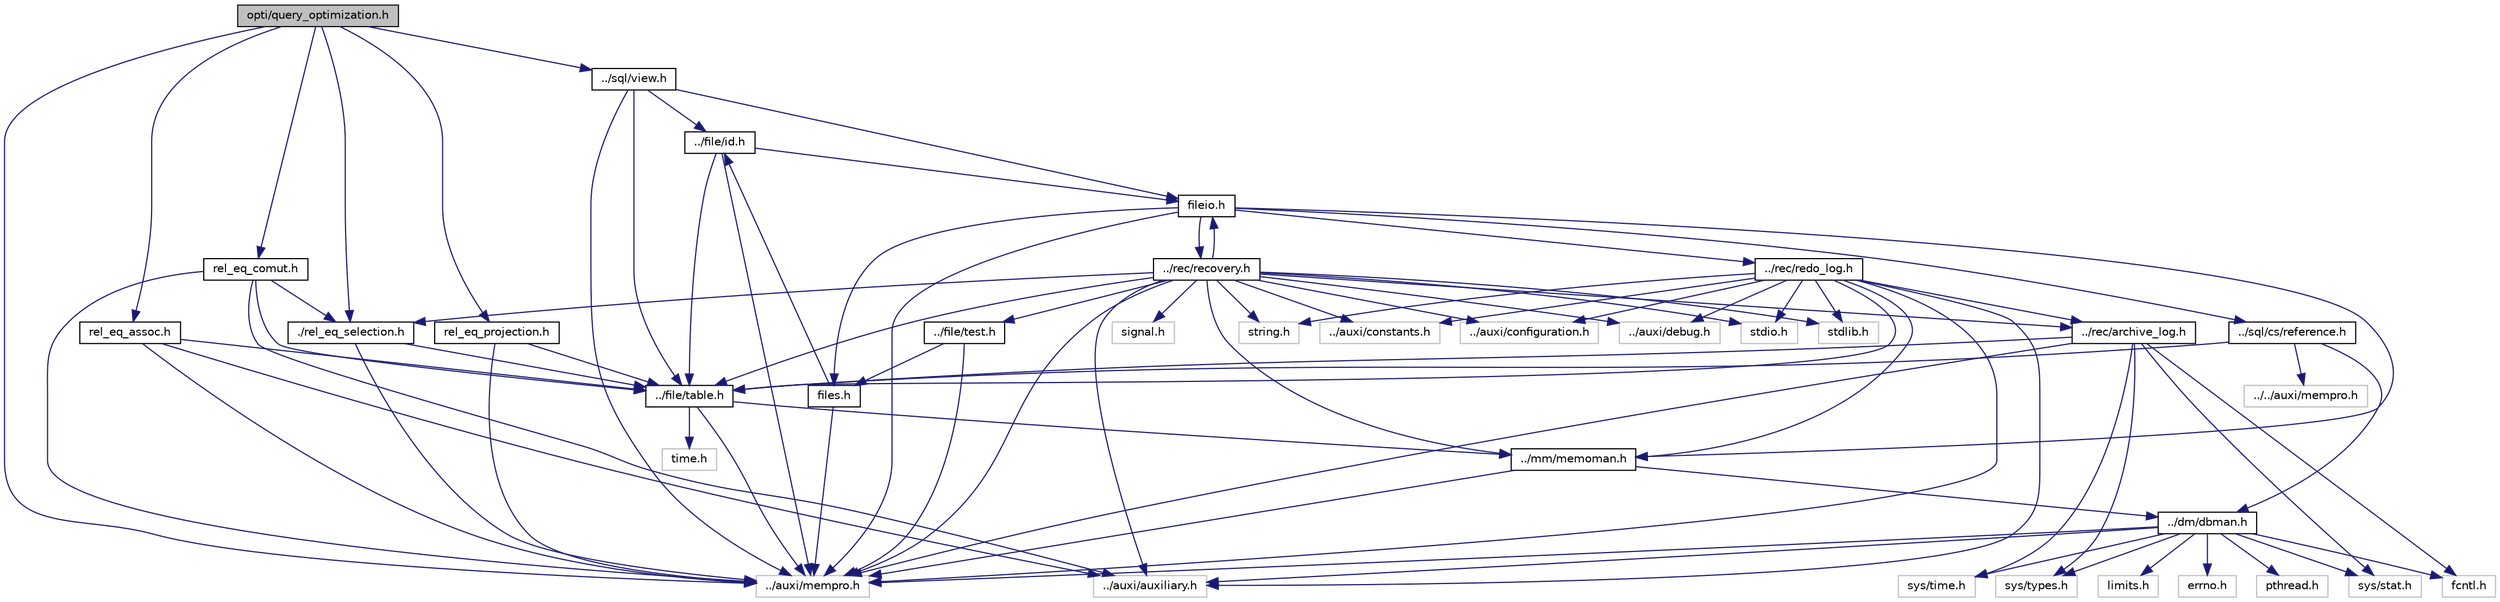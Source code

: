 digraph "opti/query_optimization.h"
{
  bgcolor="transparent";
  edge [fontname="Helvetica",fontsize="10",labelfontname="Helvetica",labelfontsize="10"];
  node [fontname="Helvetica",fontsize="10",shape=record];
  Node1 [label="opti/query_optimization.h",height=0.2,width=0.4,color="black", fillcolor="grey75", style="filled" fontcolor="black"];
  Node1 -> Node2 [color="midnightblue",fontsize="10",style="solid"];
  Node2 [label="rel_eq_comut.h",height=0.2,width=0.4,color="black",URL="$rel__eq__comut_8h.html"];
  Node2 -> Node3 [color="midnightblue",fontsize="10",style="solid"];
  Node3 [label="../file/table.h",height=0.2,width=0.4,color="black",URL="$table_8h.html"];
  Node3 -> Node4 [color="midnightblue",fontsize="10",style="solid"];
  Node4 [label="../mm/memoman.h",height=0.2,width=0.4,color="black",URL="$memoman_8h.html"];
  Node4 -> Node5 [color="midnightblue",fontsize="10",style="solid"];
  Node5 [label="../dm/dbman.h",height=0.2,width=0.4,color="black",URL="$dbman_8h.html"];
  Node5 -> Node6 [color="midnightblue",fontsize="10",style="solid"];
  Node6 [label="../auxi/auxiliary.h",height=0.2,width=0.4,color="grey75"];
  Node5 -> Node7 [color="midnightblue",fontsize="10",style="solid"];
  Node7 [label="errno.h",height=0.2,width=0.4,color="grey75"];
  Node5 -> Node8 [color="midnightblue",fontsize="10",style="solid"];
  Node8 [label="pthread.h",height=0.2,width=0.4,color="grey75"];
  Node5 -> Node9 [color="midnightblue",fontsize="10",style="solid"];
  Node9 [label="sys/time.h",height=0.2,width=0.4,color="grey75"];
  Node5 -> Node10 [color="midnightblue",fontsize="10",style="solid"];
  Node10 [label="sys/types.h",height=0.2,width=0.4,color="grey75"];
  Node5 -> Node11 [color="midnightblue",fontsize="10",style="solid"];
  Node11 [label="sys/stat.h",height=0.2,width=0.4,color="grey75"];
  Node5 -> Node12 [color="midnightblue",fontsize="10",style="solid"];
  Node12 [label="fcntl.h",height=0.2,width=0.4,color="grey75"];
  Node5 -> Node13 [color="midnightblue",fontsize="10",style="solid"];
  Node13 [label="../auxi/mempro.h",height=0.2,width=0.4,color="grey75"];
  Node5 -> Node14 [color="midnightblue",fontsize="10",style="solid"];
  Node14 [label="limits.h",height=0.2,width=0.4,color="grey75"];
  Node4 -> Node13 [color="midnightblue",fontsize="10",style="solid"];
  Node3 -> Node13 [color="midnightblue",fontsize="10",style="solid"];
  Node3 -> Node15 [color="midnightblue",fontsize="10",style="solid"];
  Node15 [label="time.h",height=0.2,width=0.4,color="grey75"];
  Node2 -> Node16 [color="midnightblue",fontsize="10",style="solid"];
  Node16 [label="./rel_eq_selection.h",height=0.2,width=0.4,color="black",URL="$rel__eq__selection_8h.html"];
  Node16 -> Node3 [color="midnightblue",fontsize="10",style="solid"];
  Node16 -> Node13 [color="midnightblue",fontsize="10",style="solid"];
  Node2 -> Node13 [color="midnightblue",fontsize="10",style="solid"];
  Node2 -> Node6 [color="midnightblue",fontsize="10",style="solid"];
  Node1 -> Node17 [color="midnightblue",fontsize="10",style="solid"];
  Node17 [label="rel_eq_assoc.h",height=0.2,width=0.4,color="black",URL="$rel__eq__assoc_8h.html"];
  Node17 -> Node3 [color="midnightblue",fontsize="10",style="solid"];
  Node17 -> Node13 [color="midnightblue",fontsize="10",style="solid"];
  Node17 -> Node6 [color="midnightblue",fontsize="10",style="solid"];
  Node1 -> Node18 [color="midnightblue",fontsize="10",style="solid"];
  Node18 [label="rel_eq_projection.h",height=0.2,width=0.4,color="black",URL="$rel__eq__projection_8h.html"];
  Node18 -> Node3 [color="midnightblue",fontsize="10",style="solid"];
  Node18 -> Node13 [color="midnightblue",fontsize="10",style="solid"];
  Node1 -> Node16 [color="midnightblue",fontsize="10",style="solid"];
  Node1 -> Node13 [color="midnightblue",fontsize="10",style="solid"];
  Node1 -> Node19 [color="midnightblue",fontsize="10",style="solid"];
  Node19 [label="../sql/view.h",height=0.2,width=0.4,color="black",URL="$view_8h_source.html"];
  Node19 -> Node3 [color="midnightblue",fontsize="10",style="solid"];
  Node19 -> Node20 [color="midnightblue",fontsize="10",style="solid"];
  Node20 [label="../file/id.h",height=0.2,width=0.4,color="black",URL="$id_8h.html"];
  Node20 -> Node3 [color="midnightblue",fontsize="10",style="solid"];
  Node20 -> Node21 [color="midnightblue",fontsize="10",style="solid"];
  Node21 [label="fileio.h",height=0.2,width=0.4,color="black",URL="$fileio_8h.html"];
  Node21 -> Node22 [color="midnightblue",fontsize="10",style="solid"];
  Node22 [label="../sql/cs/reference.h",height=0.2,width=0.4,color="black",URL="$reference_8h.html"];
  Node22 -> Node5 [color="midnightblue",fontsize="10",style="solid"];
  Node22 -> Node3 [color="midnightblue",fontsize="10",style="solid"];
  Node22 -> Node23 [color="midnightblue",fontsize="10",style="solid"];
  Node23 [label="../../auxi/mempro.h",height=0.2,width=0.4,color="grey75"];
  Node21 -> Node4 [color="midnightblue",fontsize="10",style="solid"];
  Node21 -> Node24 [color="midnightblue",fontsize="10",style="solid"];
  Node24 [label="../rec/recovery.h",height=0.2,width=0.4,color="black",URL="$recovery_8h_source.html"];
  Node24 -> Node6 [color="midnightblue",fontsize="10",style="solid"];
  Node24 -> Node4 [color="midnightblue",fontsize="10",style="solid"];
  Node24 -> Node25 [color="midnightblue",fontsize="10",style="solid"];
  Node25 [label="../auxi/constants.h",height=0.2,width=0.4,color="grey75"];
  Node24 -> Node26 [color="midnightblue",fontsize="10",style="solid"];
  Node26 [label="../auxi/configuration.h",height=0.2,width=0.4,color="grey75"];
  Node24 -> Node27 [color="midnightblue",fontsize="10",style="solid"];
  Node27 [label="../auxi/debug.h",height=0.2,width=0.4,color="grey75"];
  Node24 -> Node28 [color="midnightblue",fontsize="10",style="solid"];
  Node28 [label="../rec/archive_log.h",height=0.2,width=0.4,color="black",URL="$archive__log_8h.html"];
  Node28 -> Node3 [color="midnightblue",fontsize="10",style="solid"];
  Node28 -> Node9 [color="midnightblue",fontsize="10",style="solid"];
  Node28 -> Node10 [color="midnightblue",fontsize="10",style="solid"];
  Node28 -> Node11 [color="midnightblue",fontsize="10",style="solid"];
  Node28 -> Node12 [color="midnightblue",fontsize="10",style="solid"];
  Node28 -> Node13 [color="midnightblue",fontsize="10",style="solid"];
  Node24 -> Node3 [color="midnightblue",fontsize="10",style="solid"];
  Node24 -> Node21 [color="midnightblue",fontsize="10",style="solid"];
  Node24 -> Node29 [color="midnightblue",fontsize="10",style="solid"];
  Node29 [label="../file/test.h",height=0.2,width=0.4,color="black",URL="$test_8h.html"];
  Node29 -> Node30 [color="midnightblue",fontsize="10",style="solid"];
  Node30 [label="files.h",height=0.2,width=0.4,color="black",URL="$files_8h.html"];
  Node30 -> Node20 [color="midnightblue",fontsize="10",style="solid"];
  Node30 -> Node13 [color="midnightblue",fontsize="10",style="solid"];
  Node29 -> Node13 [color="midnightblue",fontsize="10",style="solid"];
  Node24 -> Node16 [color="midnightblue",fontsize="10",style="solid"];
  Node24 -> Node13 [color="midnightblue",fontsize="10",style="solid"];
  Node24 -> Node31 [color="midnightblue",fontsize="10",style="solid"];
  Node31 [label="stdio.h",height=0.2,width=0.4,color="grey75"];
  Node24 -> Node32 [color="midnightblue",fontsize="10",style="solid"];
  Node32 [label="stdlib.h",height=0.2,width=0.4,color="grey75"];
  Node24 -> Node33 [color="midnightblue",fontsize="10",style="solid"];
  Node33 [label="string.h",height=0.2,width=0.4,color="grey75"];
  Node24 -> Node34 [color="midnightblue",fontsize="10",style="solid"];
  Node34 [label="signal.h",height=0.2,width=0.4,color="grey75"];
  Node21 -> Node35 [color="midnightblue",fontsize="10",style="solid"];
  Node35 [label="../rec/redo_log.h",height=0.2,width=0.4,color="black",URL="$redo__log_8h_source.html"];
  Node35 -> Node6 [color="midnightblue",fontsize="10",style="solid"];
  Node35 -> Node4 [color="midnightblue",fontsize="10",style="solid"];
  Node35 -> Node25 [color="midnightblue",fontsize="10",style="solid"];
  Node35 -> Node26 [color="midnightblue",fontsize="10",style="solid"];
  Node35 -> Node27 [color="midnightblue",fontsize="10",style="solid"];
  Node35 -> Node28 [color="midnightblue",fontsize="10",style="solid"];
  Node35 -> Node3 [color="midnightblue",fontsize="10",style="solid"];
  Node35 -> Node13 [color="midnightblue",fontsize="10",style="solid"];
  Node35 -> Node31 [color="midnightblue",fontsize="10",style="solid"];
  Node35 -> Node32 [color="midnightblue",fontsize="10",style="solid"];
  Node35 -> Node33 [color="midnightblue",fontsize="10",style="solid"];
  Node21 -> Node30 [color="midnightblue",fontsize="10",style="solid"];
  Node21 -> Node13 [color="midnightblue",fontsize="10",style="solid"];
  Node20 -> Node13 [color="midnightblue",fontsize="10",style="solid"];
  Node19 -> Node21 [color="midnightblue",fontsize="10",style="solid"];
  Node19 -> Node13 [color="midnightblue",fontsize="10",style="solid"];
}
